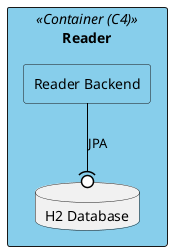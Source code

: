 @startuml
rectangle "Reader" <<Container (C4)>> #skyblue {
    rectangle "Reader Backend" as reader_backend #skyblue
    database "H2 Database" as reader_db
}
reader_backend -[#black,plain]-(0 reader_db : JPA
@enduml
